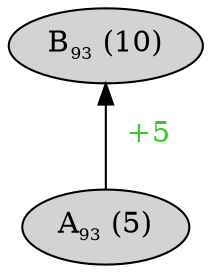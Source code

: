digraph "CI1.C7_I10__func100__arslt_fcncb__CI1"{
rankdir="BT"
1 [label=<A<sub><font point-size="10">93</font></sub> (5)>, style="filled", fillcolor="lightgray"]
2 [label=<B<sub><font point-size="10">93</font></sub> (10)>, style="filled", fillcolor="lightgray"]
1 -> 2 [label=<  <font color="limegreen">+5</font>  >]
}
